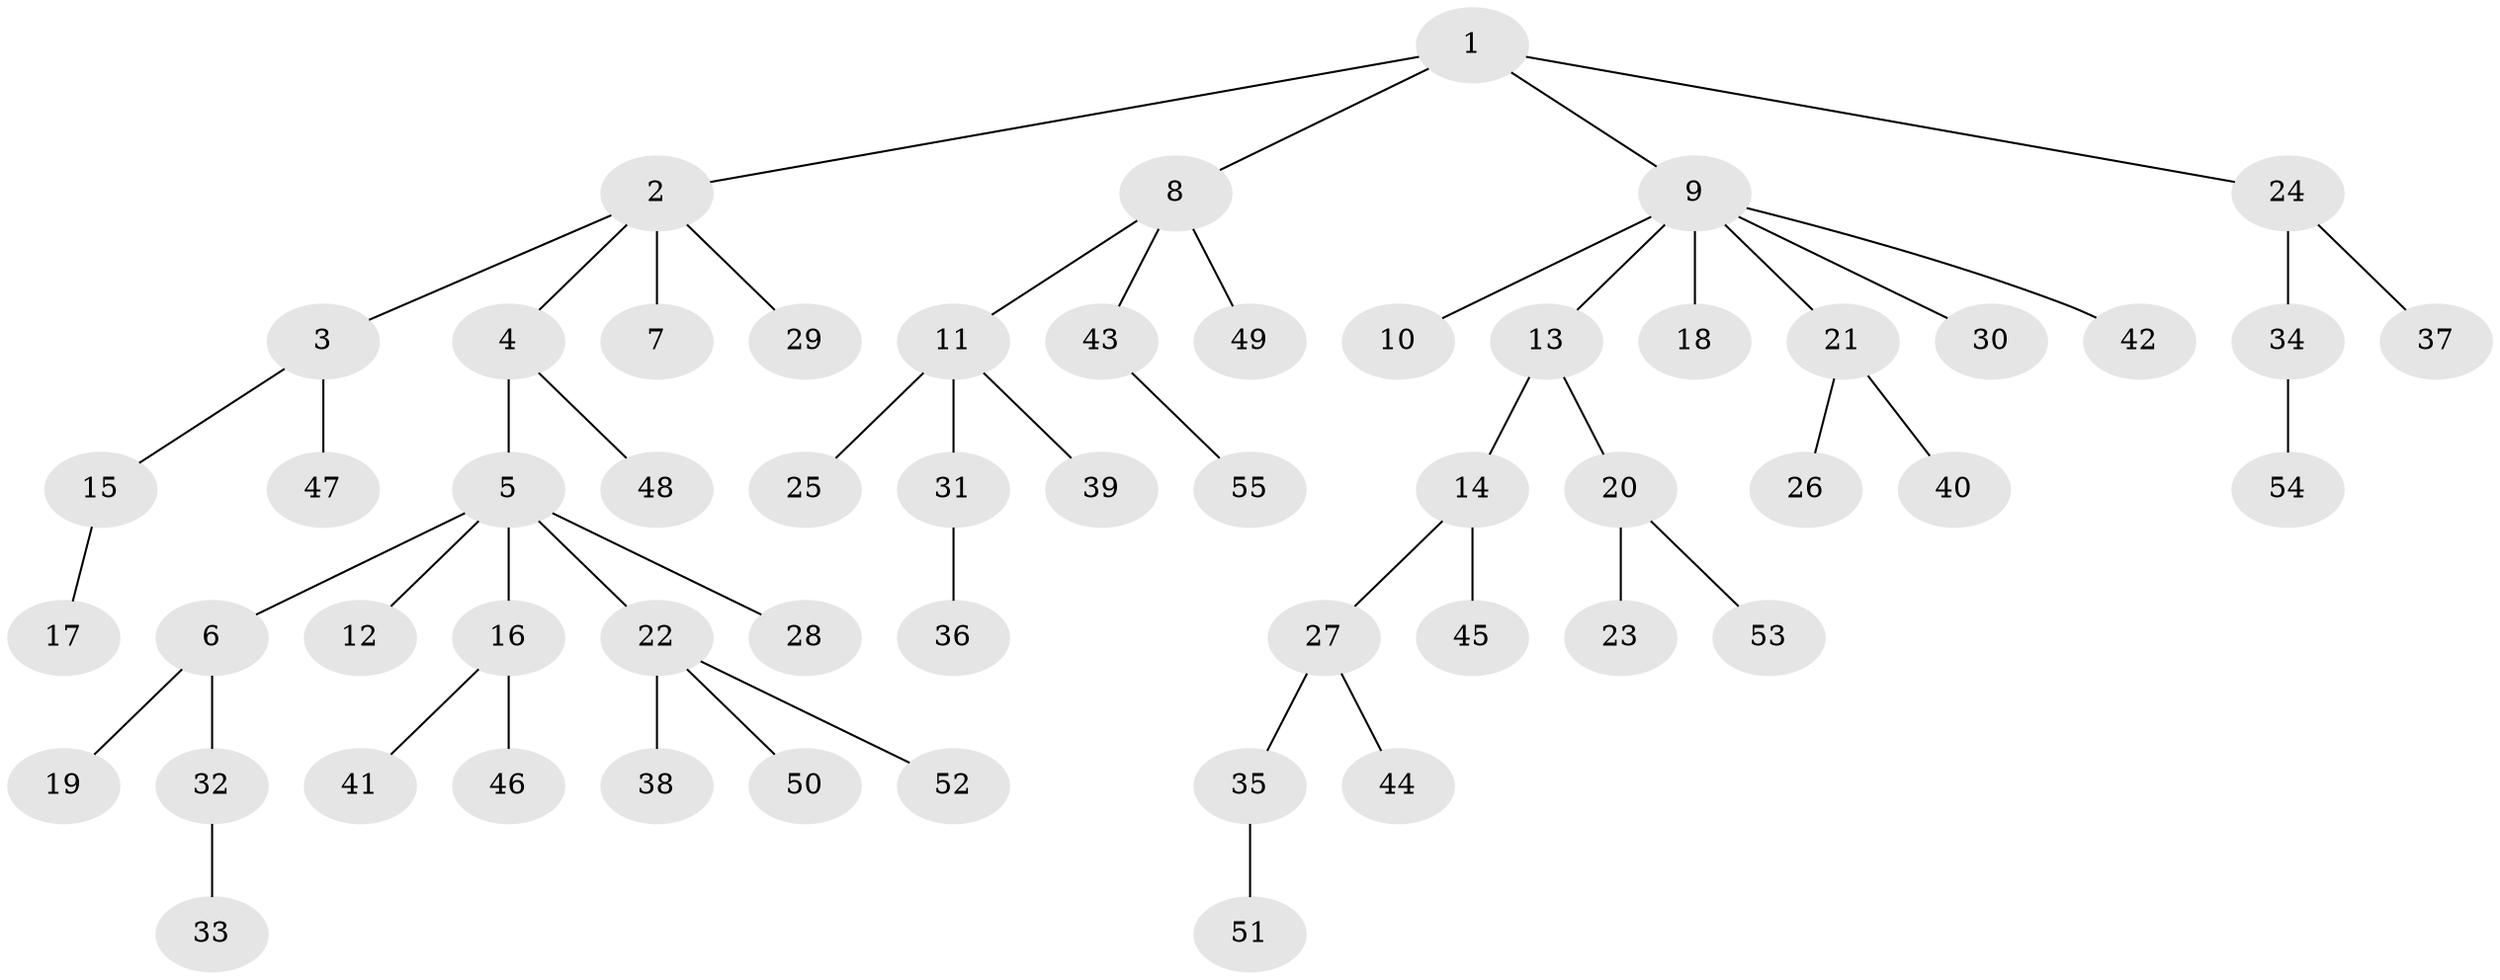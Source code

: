 // Generated by graph-tools (version 1.1) at 2025/50/03/09/25 03:50:25]
// undirected, 55 vertices, 54 edges
graph export_dot {
graph [start="1"]
  node [color=gray90,style=filled];
  1;
  2;
  3;
  4;
  5;
  6;
  7;
  8;
  9;
  10;
  11;
  12;
  13;
  14;
  15;
  16;
  17;
  18;
  19;
  20;
  21;
  22;
  23;
  24;
  25;
  26;
  27;
  28;
  29;
  30;
  31;
  32;
  33;
  34;
  35;
  36;
  37;
  38;
  39;
  40;
  41;
  42;
  43;
  44;
  45;
  46;
  47;
  48;
  49;
  50;
  51;
  52;
  53;
  54;
  55;
  1 -- 2;
  1 -- 8;
  1 -- 9;
  1 -- 24;
  2 -- 3;
  2 -- 4;
  2 -- 7;
  2 -- 29;
  3 -- 15;
  3 -- 47;
  4 -- 5;
  4 -- 48;
  5 -- 6;
  5 -- 12;
  5 -- 16;
  5 -- 22;
  5 -- 28;
  6 -- 19;
  6 -- 32;
  8 -- 11;
  8 -- 43;
  8 -- 49;
  9 -- 10;
  9 -- 13;
  9 -- 18;
  9 -- 21;
  9 -- 30;
  9 -- 42;
  11 -- 25;
  11 -- 31;
  11 -- 39;
  13 -- 14;
  13 -- 20;
  14 -- 27;
  14 -- 45;
  15 -- 17;
  16 -- 41;
  16 -- 46;
  20 -- 23;
  20 -- 53;
  21 -- 26;
  21 -- 40;
  22 -- 38;
  22 -- 50;
  22 -- 52;
  24 -- 34;
  24 -- 37;
  27 -- 35;
  27 -- 44;
  31 -- 36;
  32 -- 33;
  34 -- 54;
  35 -- 51;
  43 -- 55;
}
